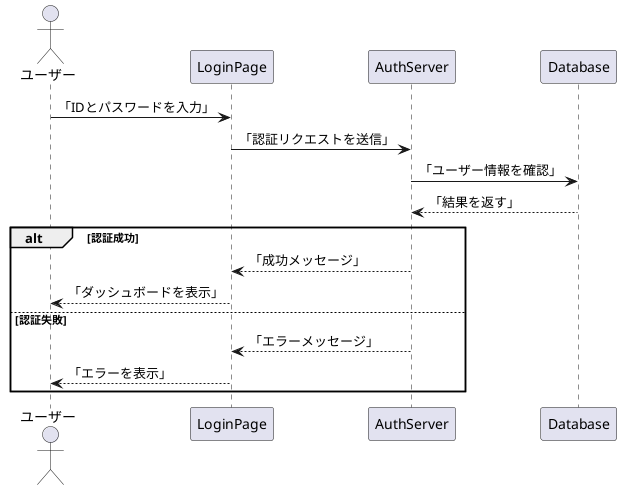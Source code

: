 @startuml
actor User as "ユーザー"

User -> LoginPage : 「IDとパスワードを入力」
LoginPage -> AuthServer : 「認証リクエストを送信」
AuthServer -> Database : 「ユーザー情報を確認」
Database --> AuthServer : 「結果を返す」

alt 認証成功
    AuthServer --> LoginPage : 「成功メッセージ」
    LoginPage --> User : 「ダッシュボードを表示」
else 認証失敗
    AuthServer --> LoginPage : 「エラーメッセージ」
    LoginPage --> User : 「エラーを表示」
end
@enduml
